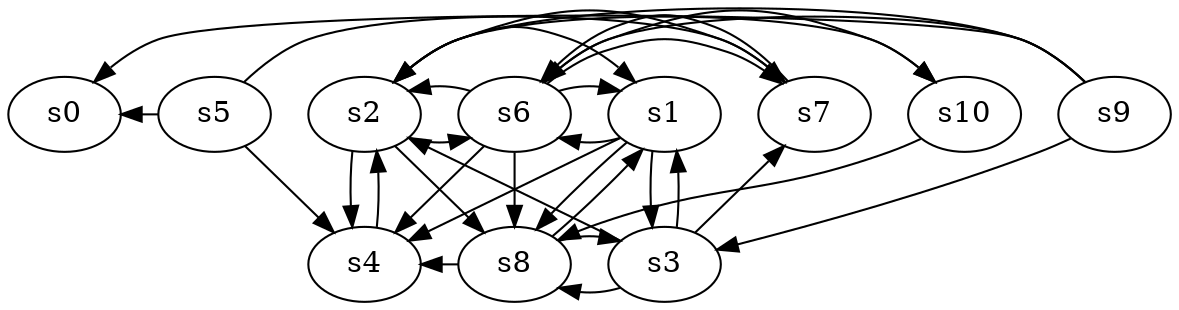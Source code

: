 digraph game_0858_complex_11 {
    s0 [name="s0", player=0, target=1];
    s1 [name="s1", player=1];
    s2 [name="s2", player=0, target=1];
    s3 [name="s3", player=0, target=1];
    s4 [name="s4", player=0];
    s5 [name="s5", player=1];
    s6 [name="s6", player=1];
    s7 [name="s7", player=1];
    s8 [name="s8", player=0];
    s9 [name="s9", player=0, target=1];
    s10 [name="s10", player=0, target=1];

    s1 -> s3;
    s1 -> s4 [constraint="time % 2 == 0 || time % 3 == 0"];
    s1 -> s6 [constraint="time % 7 == 6"];
    s1 -> s8 [constraint="time % 3 == 2 || time % 2 == 0"];
    s2 -> s1 [constraint="time % 2 == 0 || time % 4 == 2"];
    s2 -> s4;
    s2 -> s6 [constraint="time % 2 == 1 || time % 4 == 1"];
    s2 -> s8;
    s2 -> s10 [constraint="!(time % 5 == 0)"];
    s3 -> s1;
    s3 -> s2 [constraint="!(time % 2 == 0)"];
    s3 -> s7 [constraint="time % 7 == 6"];
    s3 -> s8 [constraint="time == 6 || time == 9 || time == 10"];
    s4 -> s2;
    s5 -> s0 [constraint="time % 4 == 1 || time % 4 == 3"];
    s5 -> s4;
    s5 -> s7 [constraint="time == 4 || time == 6"];
    s6 -> s1 [constraint="time % 2 == 1 && time % 4 == 2"];
    s6 -> s2 [constraint="!(time % 2 == 1)"];
    s6 -> s4 [constraint="!(time % 3 == 1)"];
    s6 -> s7 [constraint="time % 3 == 2 && time % 4 == 0"];
    s6 -> s8;
    s6 -> s10 [constraint="!(time % 5 == 0)"];
    s7 -> s2 [constraint="time == 9 || time == 12"];
    s7 -> s6 [constraint="time % 3 == 1 && time % 3 == 0"];
    s8 -> s1 [constraint="time % 3 == 0 || time % 2 == 0"];
    s8 -> s3 [constraint="time == 4 || time == 9 || time == 14 || time == 16 || time == 19"];
    s8 -> s4 [constraint="time == 8 || time == 12 || time == 16 || time == 21 || time == 26"];
    s9 -> s0 [constraint="time % 3 == 0 && time % 5 == 4"];
    s9 -> s2 [constraint="time % 3 == 2 && time % 5 == 2"];
    s9 -> s3 [constraint="time % 2 == 0 && time % 3 == 0"];
    s9 -> s6 [constraint="time == 3 || time == 4 || time == 7 || time == 18 || time == 19"];
    s10 -> s8 [constraint="!(time % 2 == 0)"];
}
